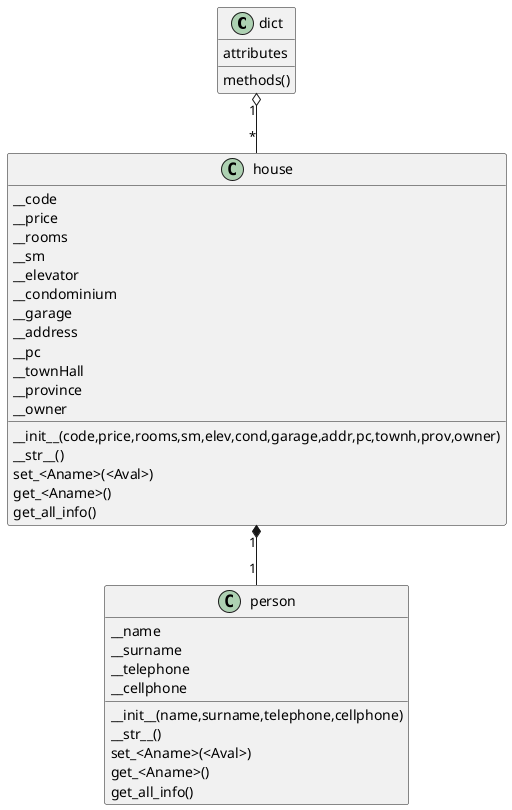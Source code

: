 @startuml house
class dict{
attributes

methods()
}
'dict class: a dictionary that collects and models a collection of data/objects in the form of a key/value pair

class house{
__code        
__price      
__rooms         
__sm           
__elevator     
__condominium  
__garage       
__address      
__pc          
__townHall     
__province     
__owner   

__init__(code,price,rooms,sm,elev,cond,garage,addr,pc,townh,prov,owner)
__str__()
set_<Aname>(<Aval>)
get_<Aname>()
get_all_info()
}
dict "1" o-- "*" house

' alphanumeric identification code
' price of the house
' number of rooms
' square meters
' presence of lift [Y/N]
' if house is condominium [Y/N]
' if it has a garage [Y/N]
' house number
' contain 5 digit postal code
' name of municipality
' abbreviation of the province
' owner information 

' Setter method that memorize/update the value of the attributes
' They do not take parameters but return/read 
' the value of the attributes

'__str__ = standard private method that returns a string for displaying objects of the class
'get_all_info = returns a formatted string for writing information about objects in the class to a CSV text file
'__init__ = It is the constructor method of the objects, it receives as parameters the values ​​of all the attributes and stores them in variables, it returns an object/instance

class person {
    __name
    __surname
    __telephone
    __cellphone

    __init__(name,surname,telephone,cellphone)
    __str__()
    set_<Aname>(<Aval>)
    get_<Aname>()
    get_all_info()


}
house "1" *-- "1" person
@enduml

'Cardinality = The numbers between links in UML classes refer to multiplicity, that is
'how many instances of one class can be associated with an instance of the other.
'1 to * (all), * to *, 1 to 1, * to 1.

'Types of links between classes (relationships/associations):

'Generic association = a class has an attribute whose value is an instance of another class or collection of instances of another class
'there is a direct relationship
' 		--|> o <|-- (heredity)

'Aggregative association = a class has an attribute whose value is an instance of another class, there is no exclusive ownership
'in fact the secondary class can exist even if the primary is destroyed
'       o-- (aggregation) 

'Compositional association = a class has an attribute whose value is an instance of another class with exclusive possession of the part,
'if the first class is destroyed also the second class is destroyed too. *--  (composition) 
